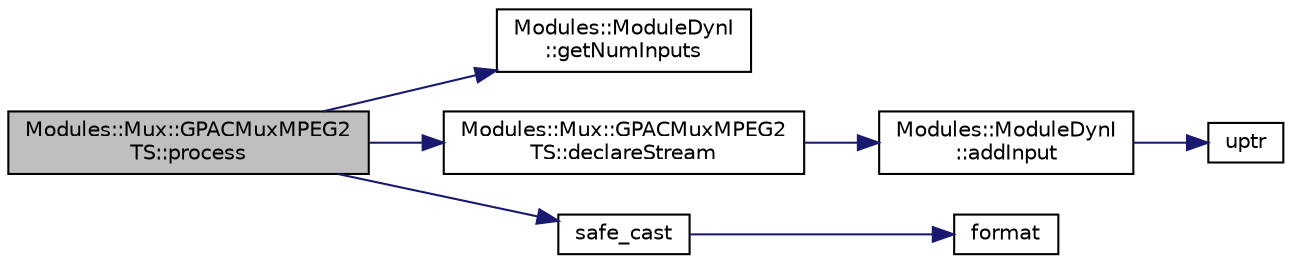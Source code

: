 digraph "Modules::Mux::GPACMuxMPEG2TS::process"
{
 // INTERACTIVE_SVG=YES
  edge [fontname="Helvetica",fontsize="10",labelfontname="Helvetica",labelfontsize="10"];
  node [fontname="Helvetica",fontsize="10",shape=record];
  rankdir="LR";
  Node1 [label="Modules::Mux::GPACMuxMPEG2\lTS::process",height=0.2,width=0.4,color="black", fillcolor="grey75", style="filled", fontcolor="black"];
  Node1 -> Node2 [color="midnightblue",fontsize="10",style="solid",fontname="Helvetica"];
  Node2 [label="Modules::ModuleDynI\l::getNumInputs",height=0.2,width=0.4,color="black", fillcolor="white", style="filled",URL="$class_modules_1_1_module_dyn_i.html#a2a9a5f8c8e1397accc85f405d56f4ab4"];
  Node1 -> Node3 [color="midnightblue",fontsize="10",style="solid",fontname="Helvetica"];
  Node3 [label="Modules::Mux::GPACMuxMPEG2\lTS::declareStream",height=0.2,width=0.4,color="black", fillcolor="white", style="filled",URL="$class_modules_1_1_mux_1_1_g_p_a_c_mux_m_p_e_g2_t_s.html#a2926f32e6289ccf90b265bf08ebfe6b2"];
  Node3 -> Node4 [color="midnightblue",fontsize="10",style="solid",fontname="Helvetica"];
  Node4 [label="Modules::ModuleDynI\l::addInput",height=0.2,width=0.4,color="black", fillcolor="white", style="filled",URL="$class_modules_1_1_module_dyn_i.html#ae71f2fbca12dfc39a9057d4f73a2ab8b"];
  Node4 -> Node5 [color="midnightblue",fontsize="10",style="solid",fontname="Helvetica"];
  Node5 [label="uptr",height=0.2,width=0.4,color="black", fillcolor="white", style="filled",URL="$tools_8hpp.html#a61a0866ea29f447bc7a060aa5e6f1622"];
  Node1 -> Node6 [color="midnightblue",fontsize="10",style="solid",fontname="Helvetica"];
  Node6 [label="safe_cast",height=0.2,width=0.4,color="black", fillcolor="white", style="filled",URL="$tools_8hpp.html#ad0cd9d62cdc4d8ad0ad279bc6b8d5dc2"];
  Node6 -> Node7 [color="midnightblue",fontsize="10",style="solid",fontname="Helvetica"];
  Node7 [label="format",height=0.2,width=0.4,color="black", fillcolor="white", style="filled",URL="$format_8hpp.html#a3aca22086b5c6398b980286ac7dd89ad"];
}
